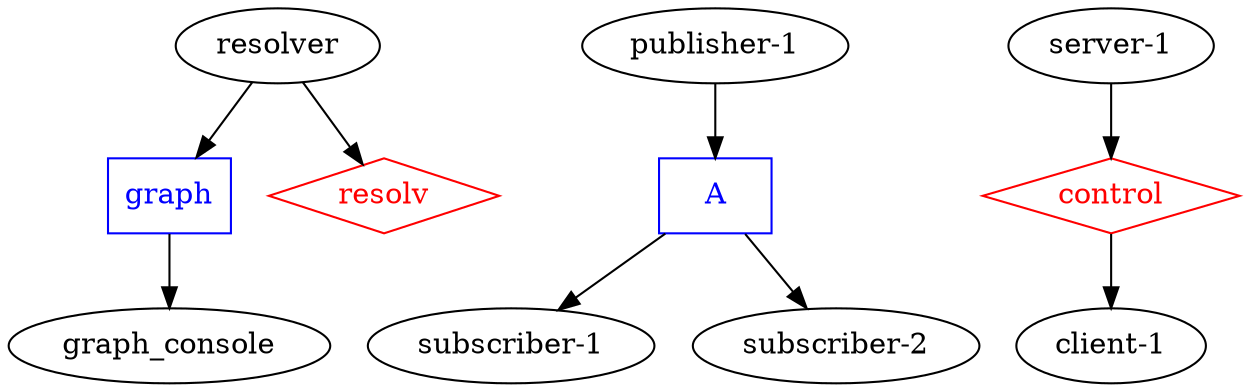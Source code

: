 digraph G {
    graph [overlap=false, splines=true, bgcolor="white"];    node [shape=ellipse, color=black, fontcolor=black];N_graph_console [label="graph_console"];N_publisher [label="publisher-1"];N_resolver [label="resolver"];N_server [label="server-1"];N_client [label="client-1"];N_subscriber_1 [label="subscriber-1"];N_subscriber_2 [label="subscriber-2"];
    node [shape=box, color=blue];T_A [label="A", fontcolor=blue];T_graph [label="graph", fontcolor=blue];
    node [shape=diamond, color=red];S_control [label="control", fontcolor=red];S_resolv [label="resolv", fontcolor=red];
    edge [color=black, len=1.6];
    N_publisher -> T_A;
    N_resolver -> T_graph;
    T_graph -> N_graph_console;
    T_A -> N_subscriber_1;
    T_A -> N_subscriber_2;
    N_resolver -> S_resolv;
    N_server -> S_control;
    S_control -> N_client;
}
